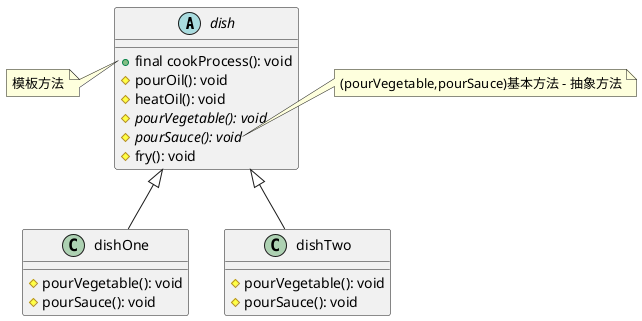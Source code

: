 @startuml
'https://plantuml.com/class-diagram

abstract class dish {
    + final cookProcess(): void
    # pourOil(): void
    # heatOil(): void
    # {abstract} pourVegetable(): void
    # {abstract} pourSauce(): void
    # fry(): void
}
note left of dish::cookProcess {
    模板方法
}
note right of dish::pourSauce {
    (pourVegetable,pourSauce)基本方法 - 抽象方法
}

class dishOne {
    # pourVegetable(): void
    # pourSauce(): void
}

class dishTwo {
    # pourVegetable(): void
    # pourSauce(): void
}

dishOne -up-|> dish
dishTwo -up-|> dish

@enduml